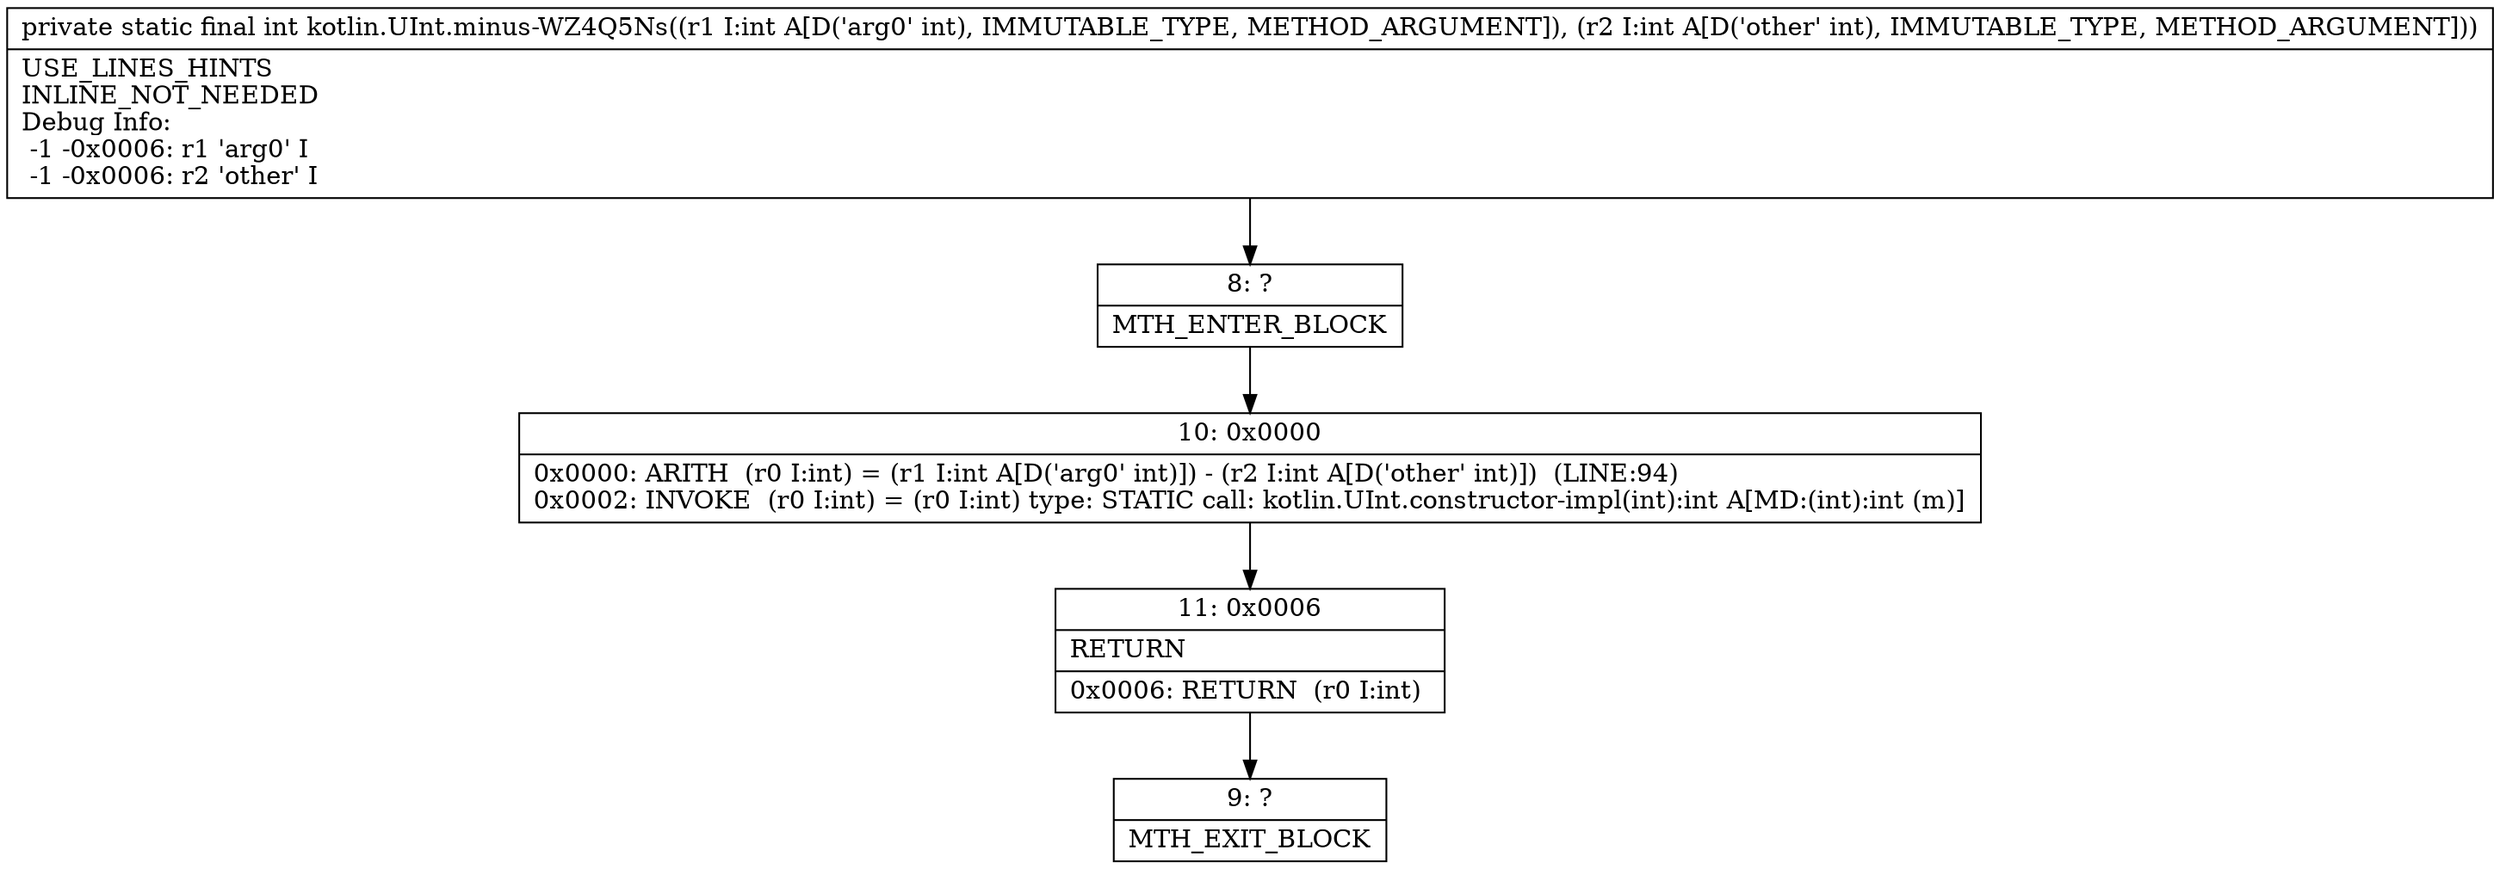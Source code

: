 digraph "CFG forkotlin.UInt.minus\-WZ4Q5Ns(II)I" {
Node_8 [shape=record,label="{8\:\ ?|MTH_ENTER_BLOCK\l}"];
Node_10 [shape=record,label="{10\:\ 0x0000|0x0000: ARITH  (r0 I:int) = (r1 I:int A[D('arg0' int)]) \- (r2 I:int A[D('other' int)])  (LINE:94)\l0x0002: INVOKE  (r0 I:int) = (r0 I:int) type: STATIC call: kotlin.UInt.constructor\-impl(int):int A[MD:(int):int (m)]\l}"];
Node_11 [shape=record,label="{11\:\ 0x0006|RETURN\l|0x0006: RETURN  (r0 I:int) \l}"];
Node_9 [shape=record,label="{9\:\ ?|MTH_EXIT_BLOCK\l}"];
MethodNode[shape=record,label="{private static final int kotlin.UInt.minus\-WZ4Q5Ns((r1 I:int A[D('arg0' int), IMMUTABLE_TYPE, METHOD_ARGUMENT]), (r2 I:int A[D('other' int), IMMUTABLE_TYPE, METHOD_ARGUMENT]))  | USE_LINES_HINTS\lINLINE_NOT_NEEDED\lDebug Info:\l  \-1 \-0x0006: r1 'arg0' I\l  \-1 \-0x0006: r2 'other' I\l}"];
MethodNode -> Node_8;Node_8 -> Node_10;
Node_10 -> Node_11;
Node_11 -> Node_9;
}

